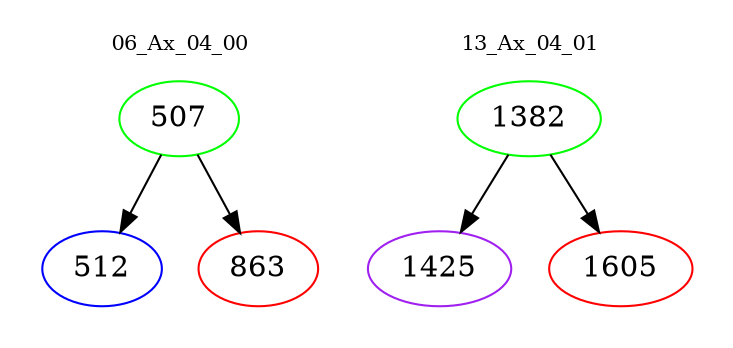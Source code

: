 digraph{
subgraph cluster_0 {
color = white
label = "06_Ax_04_00";
fontsize=10;
T0_507 [label="507", color="green"]
T0_507 -> T0_512 [color="black"]
T0_512 [label="512", color="blue"]
T0_507 -> T0_863 [color="black"]
T0_863 [label="863", color="red"]
}
subgraph cluster_1 {
color = white
label = "13_Ax_04_01";
fontsize=10;
T1_1382 [label="1382", color="green"]
T1_1382 -> T1_1425 [color="black"]
T1_1425 [label="1425", color="purple"]
T1_1382 -> T1_1605 [color="black"]
T1_1605 [label="1605", color="red"]
}
}
